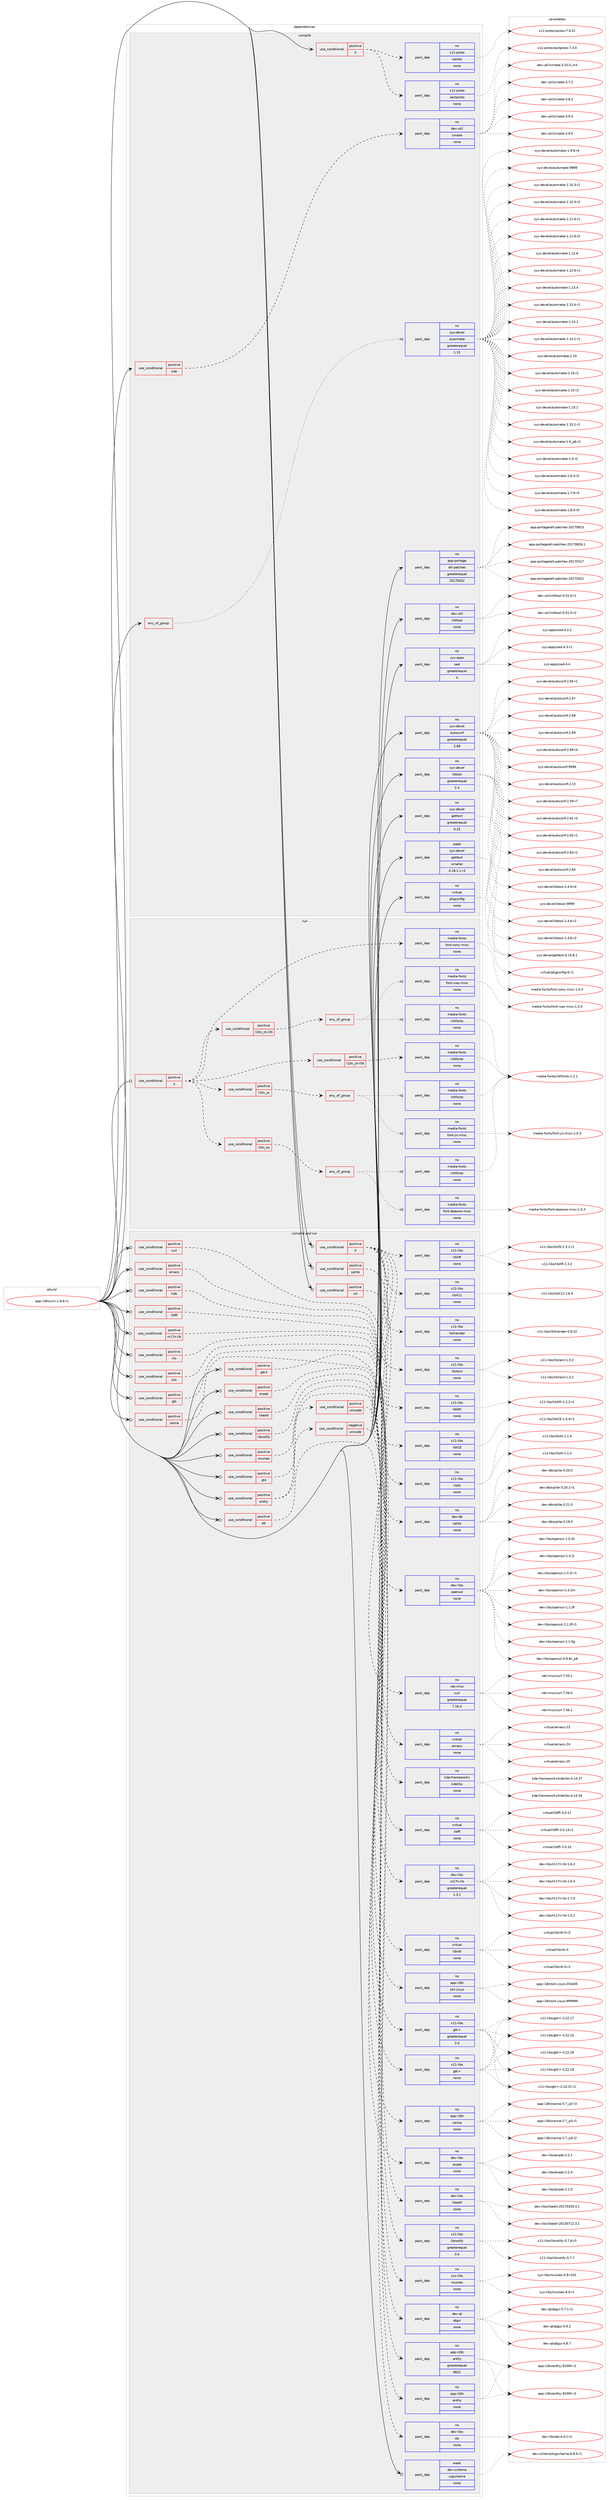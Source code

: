 digraph prolog {

# *************
# Graph options
# *************

newrank=true;
concentrate=true;
compound=true;
graph [rankdir=LR,fontname=Helvetica,fontsize=10,ranksep=1.5];#, ranksep=2.5, nodesep=0.2];
edge  [arrowhead=vee];
node  [fontname=Helvetica,fontsize=10];

# **********
# The ebuild
# **********

subgraph cluster_leftcol {
color=gray;
rank=same;
label=<<i>ebuild</i>>;
id [label="app-i18n/uim-1.8.6-r1", color=red, width=4, href="../app-i18n/uim-1.8.6-r1.svg"];
}

# ****************
# The dependencies
# ****************

subgraph cluster_midcol {
color=gray;
label=<<i>dependencies</i>>;
subgraph cluster_compile {
fillcolor="#eeeeee";
style=filled;
label=<<i>compile</i>>;
subgraph any700 {
dependency43924 [label=<<TABLE BORDER="0" CELLBORDER="1" CELLSPACING="0" CELLPADDING="4"><TR><TD CELLPADDING="10">any_of_group</TD></TR></TABLE>>, shape=none, color=red];subgraph pack31217 {
dependency43925 [label=<<TABLE BORDER="0" CELLBORDER="1" CELLSPACING="0" CELLPADDING="4" WIDTH="220"><TR><TD ROWSPAN="6" CELLPADDING="30">pack_dep</TD></TR><TR><TD WIDTH="110">no</TD></TR><TR><TD>sys-devel</TD></TR><TR><TD>automake</TD></TR><TR><TD>greaterequal</TD></TR><TR><TD>1.15</TD></TR></TABLE>>, shape=none, color=blue];
}
dependency43924:e -> dependency43925:w [weight=20,style="dotted",arrowhead="oinv"];
}
id:e -> dependency43924:w [weight=20,style="solid",arrowhead="vee"];
subgraph cond11987 {
dependency43926 [label=<<TABLE BORDER="0" CELLBORDER="1" CELLSPACING="0" CELLPADDING="4"><TR><TD ROWSPAN="3" CELLPADDING="10">use_conditional</TD></TR><TR><TD>positive</TD></TR><TR><TD>X</TD></TR></TABLE>>, shape=none, color=red];
subgraph pack31218 {
dependency43927 [label=<<TABLE BORDER="0" CELLBORDER="1" CELLSPACING="0" CELLPADDING="4" WIDTH="220"><TR><TD ROWSPAN="6" CELLPADDING="30">pack_dep</TD></TR><TR><TD WIDTH="110">no</TD></TR><TR><TD>x11-proto</TD></TR><TR><TD>xextproto</TD></TR><TR><TD>none</TD></TR><TR><TD></TD></TR></TABLE>>, shape=none, color=blue];
}
dependency43926:e -> dependency43927:w [weight=20,style="dashed",arrowhead="vee"];
subgraph pack31219 {
dependency43928 [label=<<TABLE BORDER="0" CELLBORDER="1" CELLSPACING="0" CELLPADDING="4" WIDTH="220"><TR><TD ROWSPAN="6" CELLPADDING="30">pack_dep</TD></TR><TR><TD WIDTH="110">no</TD></TR><TR><TD>x11-proto</TD></TR><TR><TD>xproto</TD></TR><TR><TD>none</TD></TR><TR><TD></TD></TR></TABLE>>, shape=none, color=blue];
}
dependency43926:e -> dependency43928:w [weight=20,style="dashed",arrowhead="vee"];
}
id:e -> dependency43926:w [weight=20,style="solid",arrowhead="vee"];
subgraph cond11988 {
dependency43929 [label=<<TABLE BORDER="0" CELLBORDER="1" CELLSPACING="0" CELLPADDING="4"><TR><TD ROWSPAN="3" CELLPADDING="10">use_conditional</TD></TR><TR><TD>positive</TD></TR><TR><TD>kde</TD></TR></TABLE>>, shape=none, color=red];
subgraph pack31220 {
dependency43930 [label=<<TABLE BORDER="0" CELLBORDER="1" CELLSPACING="0" CELLPADDING="4" WIDTH="220"><TR><TD ROWSPAN="6" CELLPADDING="30">pack_dep</TD></TR><TR><TD WIDTH="110">no</TD></TR><TR><TD>dev-util</TD></TR><TR><TD>cmake</TD></TR><TR><TD>none</TD></TR><TR><TD></TD></TR></TABLE>>, shape=none, color=blue];
}
dependency43929:e -> dependency43930:w [weight=20,style="dashed",arrowhead="vee"];
}
id:e -> dependency43929:w [weight=20,style="solid",arrowhead="vee"];
subgraph pack31221 {
dependency43931 [label=<<TABLE BORDER="0" CELLBORDER="1" CELLSPACING="0" CELLPADDING="4" WIDTH="220"><TR><TD ROWSPAN="6" CELLPADDING="30">pack_dep</TD></TR><TR><TD WIDTH="110">no</TD></TR><TR><TD>app-portage</TD></TR><TR><TD>elt-patches</TD></TR><TR><TD>greaterequal</TD></TR><TR><TD>20170422</TD></TR></TABLE>>, shape=none, color=blue];
}
id:e -> dependency43931:w [weight=20,style="solid",arrowhead="vee"];
subgraph pack31222 {
dependency43932 [label=<<TABLE BORDER="0" CELLBORDER="1" CELLSPACING="0" CELLPADDING="4" WIDTH="220"><TR><TD ROWSPAN="6" CELLPADDING="30">pack_dep</TD></TR><TR><TD WIDTH="110">no</TD></TR><TR><TD>dev-util</TD></TR><TR><TD>intltool</TD></TR><TR><TD>none</TD></TR><TR><TD></TD></TR></TABLE>>, shape=none, color=blue];
}
id:e -> dependency43932:w [weight=20,style="solid",arrowhead="vee"];
subgraph pack31223 {
dependency43933 [label=<<TABLE BORDER="0" CELLBORDER="1" CELLSPACING="0" CELLPADDING="4" WIDTH="220"><TR><TD ROWSPAN="6" CELLPADDING="30">pack_dep</TD></TR><TR><TD WIDTH="110">no</TD></TR><TR><TD>sys-apps</TD></TR><TR><TD>sed</TD></TR><TR><TD>greaterequal</TD></TR><TR><TD>4</TD></TR></TABLE>>, shape=none, color=blue];
}
id:e -> dependency43933:w [weight=20,style="solid",arrowhead="vee"];
subgraph pack31224 {
dependency43934 [label=<<TABLE BORDER="0" CELLBORDER="1" CELLSPACING="0" CELLPADDING="4" WIDTH="220"><TR><TD ROWSPAN="6" CELLPADDING="30">pack_dep</TD></TR><TR><TD WIDTH="110">no</TD></TR><TR><TD>sys-devel</TD></TR><TR><TD>autoconf</TD></TR><TR><TD>greaterequal</TD></TR><TR><TD>2.69</TD></TR></TABLE>>, shape=none, color=blue];
}
id:e -> dependency43934:w [weight=20,style="solid",arrowhead="vee"];
subgraph pack31225 {
dependency43935 [label=<<TABLE BORDER="0" CELLBORDER="1" CELLSPACING="0" CELLPADDING="4" WIDTH="220"><TR><TD ROWSPAN="6" CELLPADDING="30">pack_dep</TD></TR><TR><TD WIDTH="110">no</TD></TR><TR><TD>sys-devel</TD></TR><TR><TD>gettext</TD></TR><TR><TD>greaterequal</TD></TR><TR><TD>0.15</TD></TR></TABLE>>, shape=none, color=blue];
}
id:e -> dependency43935:w [weight=20,style="solid",arrowhead="vee"];
subgraph pack31226 {
dependency43936 [label=<<TABLE BORDER="0" CELLBORDER="1" CELLSPACING="0" CELLPADDING="4" WIDTH="220"><TR><TD ROWSPAN="6" CELLPADDING="30">pack_dep</TD></TR><TR><TD WIDTH="110">no</TD></TR><TR><TD>sys-devel</TD></TR><TR><TD>libtool</TD></TR><TR><TD>greaterequal</TD></TR><TR><TD>2.4</TD></TR></TABLE>>, shape=none, color=blue];
}
id:e -> dependency43936:w [weight=20,style="solid",arrowhead="vee"];
subgraph pack31227 {
dependency43937 [label=<<TABLE BORDER="0" CELLBORDER="1" CELLSPACING="0" CELLPADDING="4" WIDTH="220"><TR><TD ROWSPAN="6" CELLPADDING="30">pack_dep</TD></TR><TR><TD WIDTH="110">no</TD></TR><TR><TD>virtual</TD></TR><TR><TD>pkgconfig</TD></TR><TR><TD>none</TD></TR><TR><TD></TD></TR></TABLE>>, shape=none, color=blue];
}
id:e -> dependency43937:w [weight=20,style="solid",arrowhead="vee"];
subgraph pack31228 {
dependency43938 [label=<<TABLE BORDER="0" CELLBORDER="1" CELLSPACING="0" CELLPADDING="4" WIDTH="220"><TR><TD ROWSPAN="6" CELLPADDING="30">pack_dep</TD></TR><TR><TD WIDTH="110">weak</TD></TR><TR><TD>sys-devel</TD></TR><TR><TD>gettext</TD></TR><TR><TD>smaller</TD></TR><TR><TD>0.18.1.1-r3</TD></TR></TABLE>>, shape=none, color=blue];
}
id:e -> dependency43938:w [weight=20,style="solid",arrowhead="vee"];
}
subgraph cluster_compileandrun {
fillcolor="#eeeeee";
style=filled;
label=<<i>compile and run</i>>;
subgraph cond11989 {
dependency43939 [label=<<TABLE BORDER="0" CELLBORDER="1" CELLSPACING="0" CELLPADDING="4"><TR><TD ROWSPAN="3" CELLPADDING="10">use_conditional</TD></TR><TR><TD>positive</TD></TR><TR><TD>X</TD></TR></TABLE>>, shape=none, color=red];
subgraph pack31229 {
dependency43940 [label=<<TABLE BORDER="0" CELLBORDER="1" CELLSPACING="0" CELLPADDING="4" WIDTH="220"><TR><TD ROWSPAN="6" CELLPADDING="30">pack_dep</TD></TR><TR><TD WIDTH="110">no</TD></TR><TR><TD>x11-libs</TD></TR><TR><TD>libX11</TD></TR><TR><TD>none</TD></TR><TR><TD></TD></TR></TABLE>>, shape=none, color=blue];
}
dependency43939:e -> dependency43940:w [weight=20,style="dashed",arrowhead="vee"];
subgraph pack31230 {
dependency43941 [label=<<TABLE BORDER="0" CELLBORDER="1" CELLSPACING="0" CELLPADDING="4" WIDTH="220"><TR><TD ROWSPAN="6" CELLPADDING="30">pack_dep</TD></TR><TR><TD WIDTH="110">no</TD></TR><TR><TD>x11-libs</TD></TR><TR><TD>libXft</TD></TR><TR><TD>none</TD></TR><TR><TD></TD></TR></TABLE>>, shape=none, color=blue];
}
dependency43939:e -> dependency43941:w [weight=20,style="dashed",arrowhead="vee"];
subgraph pack31231 {
dependency43942 [label=<<TABLE BORDER="0" CELLBORDER="1" CELLSPACING="0" CELLPADDING="4" WIDTH="220"><TR><TD ROWSPAN="6" CELLPADDING="30">pack_dep</TD></TR><TR><TD WIDTH="110">no</TD></TR><TR><TD>x11-libs</TD></TR><TR><TD>libXt</TD></TR><TR><TD>none</TD></TR><TR><TD></TD></TR></TABLE>>, shape=none, color=blue];
}
dependency43939:e -> dependency43942:w [weight=20,style="dashed",arrowhead="vee"];
subgraph pack31232 {
dependency43943 [label=<<TABLE BORDER="0" CELLBORDER="1" CELLSPACING="0" CELLPADDING="4" WIDTH="220"><TR><TD ROWSPAN="6" CELLPADDING="30">pack_dep</TD></TR><TR><TD WIDTH="110">no</TD></TR><TR><TD>x11-libs</TD></TR><TR><TD>libICE</TD></TR><TR><TD>none</TD></TR><TR><TD></TD></TR></TABLE>>, shape=none, color=blue];
}
dependency43939:e -> dependency43943:w [weight=20,style="dashed",arrowhead="vee"];
subgraph pack31233 {
dependency43944 [label=<<TABLE BORDER="0" CELLBORDER="1" CELLSPACING="0" CELLPADDING="4" WIDTH="220"><TR><TD ROWSPAN="6" CELLPADDING="30">pack_dep</TD></TR><TR><TD WIDTH="110">no</TD></TR><TR><TD>x11-libs</TD></TR><TR><TD>libSM</TD></TR><TR><TD>none</TD></TR><TR><TD></TD></TR></TABLE>>, shape=none, color=blue];
}
dependency43939:e -> dependency43944:w [weight=20,style="dashed",arrowhead="vee"];
subgraph pack31234 {
dependency43945 [label=<<TABLE BORDER="0" CELLBORDER="1" CELLSPACING="0" CELLPADDING="4" WIDTH="220"><TR><TD ROWSPAN="6" CELLPADDING="30">pack_dep</TD></TR><TR><TD WIDTH="110">no</TD></TR><TR><TD>x11-libs</TD></TR><TR><TD>libXext</TD></TR><TR><TD>none</TD></TR><TR><TD></TD></TR></TABLE>>, shape=none, color=blue];
}
dependency43939:e -> dependency43945:w [weight=20,style="dashed",arrowhead="vee"];
subgraph pack31235 {
dependency43946 [label=<<TABLE BORDER="0" CELLBORDER="1" CELLSPACING="0" CELLPADDING="4" WIDTH="220"><TR><TD ROWSPAN="6" CELLPADDING="30">pack_dep</TD></TR><TR><TD WIDTH="110">no</TD></TR><TR><TD>x11-libs</TD></TR><TR><TD>libXrender</TD></TR><TR><TD>none</TD></TR><TR><TD></TD></TR></TABLE>>, shape=none, color=blue];
}
dependency43939:e -> dependency43946:w [weight=20,style="dashed",arrowhead="vee"];
}
id:e -> dependency43939:w [weight=20,style="solid",arrowhead="odotvee"];
subgraph cond11990 {
dependency43947 [label=<<TABLE BORDER="0" CELLBORDER="1" CELLSPACING="0" CELLPADDING="4"><TR><TD ROWSPAN="3" CELLPADDING="10">use_conditional</TD></TR><TR><TD>positive</TD></TR><TR><TD>anthy</TD></TR></TABLE>>, shape=none, color=red];
subgraph cond11991 {
dependency43948 [label=<<TABLE BORDER="0" CELLBORDER="1" CELLSPACING="0" CELLPADDING="4"><TR><TD ROWSPAN="3" CELLPADDING="10">use_conditional</TD></TR><TR><TD>positive</TD></TR><TR><TD>unicode</TD></TR></TABLE>>, shape=none, color=red];
subgraph pack31236 {
dependency43949 [label=<<TABLE BORDER="0" CELLBORDER="1" CELLSPACING="0" CELLPADDING="4" WIDTH="220"><TR><TD ROWSPAN="6" CELLPADDING="30">pack_dep</TD></TR><TR><TD WIDTH="110">no</TD></TR><TR><TD>app-i18n</TD></TR><TR><TD>anthy</TD></TR><TR><TD>greaterequal</TD></TR><TR><TD>8622</TD></TR></TABLE>>, shape=none, color=blue];
}
dependency43948:e -> dependency43949:w [weight=20,style="dashed",arrowhead="vee"];
}
dependency43947:e -> dependency43948:w [weight=20,style="dashed",arrowhead="vee"];
subgraph cond11992 {
dependency43950 [label=<<TABLE BORDER="0" CELLBORDER="1" CELLSPACING="0" CELLPADDING="4"><TR><TD ROWSPAN="3" CELLPADDING="10">use_conditional</TD></TR><TR><TD>negative</TD></TR><TR><TD>unicode</TD></TR></TABLE>>, shape=none, color=red];
subgraph pack31237 {
dependency43951 [label=<<TABLE BORDER="0" CELLBORDER="1" CELLSPACING="0" CELLPADDING="4" WIDTH="220"><TR><TD ROWSPAN="6" CELLPADDING="30">pack_dep</TD></TR><TR><TD WIDTH="110">no</TD></TR><TR><TD>app-i18n</TD></TR><TR><TD>anthy</TD></TR><TR><TD>none</TD></TR><TR><TD></TD></TR></TABLE>>, shape=none, color=blue];
}
dependency43950:e -> dependency43951:w [weight=20,style="dashed",arrowhead="vee"];
}
dependency43947:e -> dependency43950:w [weight=20,style="dashed",arrowhead="vee"];
}
id:e -> dependency43947:w [weight=20,style="solid",arrowhead="odotvee"];
subgraph cond11993 {
dependency43952 [label=<<TABLE BORDER="0" CELLBORDER="1" CELLSPACING="0" CELLPADDING="4"><TR><TD ROWSPAN="3" CELLPADDING="10">use_conditional</TD></TR><TR><TD>positive</TD></TR><TR><TD>canna</TD></TR></TABLE>>, shape=none, color=red];
subgraph pack31238 {
dependency43953 [label=<<TABLE BORDER="0" CELLBORDER="1" CELLSPACING="0" CELLPADDING="4" WIDTH="220"><TR><TD ROWSPAN="6" CELLPADDING="30">pack_dep</TD></TR><TR><TD WIDTH="110">no</TD></TR><TR><TD>app-i18n</TD></TR><TR><TD>canna</TD></TR><TR><TD>none</TD></TR><TR><TD></TD></TR></TABLE>>, shape=none, color=blue];
}
dependency43952:e -> dependency43953:w [weight=20,style="dashed",arrowhead="vee"];
}
id:e -> dependency43952:w [weight=20,style="solid",arrowhead="odotvee"];
subgraph cond11994 {
dependency43954 [label=<<TABLE BORDER="0" CELLBORDER="1" CELLSPACING="0" CELLPADDING="4"><TR><TD ROWSPAN="3" CELLPADDING="10">use_conditional</TD></TR><TR><TD>positive</TD></TR><TR><TD>curl</TD></TR></TABLE>>, shape=none, color=red];
subgraph pack31239 {
dependency43955 [label=<<TABLE BORDER="0" CELLBORDER="1" CELLSPACING="0" CELLPADDING="4" WIDTH="220"><TR><TD ROWSPAN="6" CELLPADDING="30">pack_dep</TD></TR><TR><TD WIDTH="110">no</TD></TR><TR><TD>net-misc</TD></TR><TR><TD>curl</TD></TR><TR><TD>greaterequal</TD></TR><TR><TD>7.16.4</TD></TR></TABLE>>, shape=none, color=blue];
}
dependency43954:e -> dependency43955:w [weight=20,style="dashed",arrowhead="vee"];
}
id:e -> dependency43954:w [weight=20,style="solid",arrowhead="odotvee"];
subgraph cond11995 {
dependency43956 [label=<<TABLE BORDER="0" CELLBORDER="1" CELLSPACING="0" CELLPADDING="4"><TR><TD ROWSPAN="3" CELLPADDING="10">use_conditional</TD></TR><TR><TD>positive</TD></TR><TR><TD>eb</TD></TR></TABLE>>, shape=none, color=red];
subgraph pack31240 {
dependency43957 [label=<<TABLE BORDER="0" CELLBORDER="1" CELLSPACING="0" CELLPADDING="4" WIDTH="220"><TR><TD ROWSPAN="6" CELLPADDING="30">pack_dep</TD></TR><TR><TD WIDTH="110">no</TD></TR><TR><TD>dev-libs</TD></TR><TR><TD>eb</TD></TR><TR><TD>none</TD></TR><TR><TD></TD></TR></TABLE>>, shape=none, color=blue];
}
dependency43956:e -> dependency43957:w [weight=20,style="dashed",arrowhead="vee"];
}
id:e -> dependency43956:w [weight=20,style="solid",arrowhead="odotvee"];
subgraph cond11996 {
dependency43958 [label=<<TABLE BORDER="0" CELLBORDER="1" CELLSPACING="0" CELLPADDING="4"><TR><TD ROWSPAN="3" CELLPADDING="10">use_conditional</TD></TR><TR><TD>positive</TD></TR><TR><TD>emacs</TD></TR></TABLE>>, shape=none, color=red];
subgraph pack31241 {
dependency43959 [label=<<TABLE BORDER="0" CELLBORDER="1" CELLSPACING="0" CELLPADDING="4" WIDTH="220"><TR><TD ROWSPAN="6" CELLPADDING="30">pack_dep</TD></TR><TR><TD WIDTH="110">no</TD></TR><TR><TD>virtual</TD></TR><TR><TD>emacs</TD></TR><TR><TD>none</TD></TR><TR><TD></TD></TR></TABLE>>, shape=none, color=blue];
}
dependency43958:e -> dependency43959:w [weight=20,style="dashed",arrowhead="vee"];
}
id:e -> dependency43958:w [weight=20,style="solid",arrowhead="odotvee"];
subgraph cond11997 {
dependency43960 [label=<<TABLE BORDER="0" CELLBORDER="1" CELLSPACING="0" CELLPADDING="4"><TR><TD ROWSPAN="3" CELLPADDING="10">use_conditional</TD></TR><TR><TD>positive</TD></TR><TR><TD>expat</TD></TR></TABLE>>, shape=none, color=red];
subgraph pack31242 {
dependency43961 [label=<<TABLE BORDER="0" CELLBORDER="1" CELLSPACING="0" CELLPADDING="4" WIDTH="220"><TR><TD ROWSPAN="6" CELLPADDING="30">pack_dep</TD></TR><TR><TD WIDTH="110">no</TD></TR><TR><TD>dev-libs</TD></TR><TR><TD>expat</TD></TR><TR><TD>none</TD></TR><TR><TD></TD></TR></TABLE>>, shape=none, color=blue];
}
dependency43960:e -> dependency43961:w [weight=20,style="dashed",arrowhead="vee"];
}
id:e -> dependency43960:w [weight=20,style="solid",arrowhead="odotvee"];
subgraph cond11998 {
dependency43962 [label=<<TABLE BORDER="0" CELLBORDER="1" CELLSPACING="0" CELLPADDING="4"><TR><TD ROWSPAN="3" CELLPADDING="10">use_conditional</TD></TR><TR><TD>positive</TD></TR><TR><TD>gtk</TD></TR></TABLE>>, shape=none, color=red];
subgraph pack31243 {
dependency43963 [label=<<TABLE BORDER="0" CELLBORDER="1" CELLSPACING="0" CELLPADDING="4" WIDTH="220"><TR><TD ROWSPAN="6" CELLPADDING="30">pack_dep</TD></TR><TR><TD WIDTH="110">no</TD></TR><TR><TD>x11-libs</TD></TR><TR><TD>gtk+</TD></TR><TR><TD>greaterequal</TD></TR><TR><TD>2.4</TD></TR></TABLE>>, shape=none, color=blue];
}
dependency43962:e -> dependency43963:w [weight=20,style="dashed",arrowhead="vee"];
}
id:e -> dependency43962:w [weight=20,style="solid",arrowhead="odotvee"];
subgraph cond11999 {
dependency43964 [label=<<TABLE BORDER="0" CELLBORDER="1" CELLSPACING="0" CELLPADDING="4"><TR><TD ROWSPAN="3" CELLPADDING="10">use_conditional</TD></TR><TR><TD>positive</TD></TR><TR><TD>gtk3</TD></TR></TABLE>>, shape=none, color=red];
subgraph pack31244 {
dependency43965 [label=<<TABLE BORDER="0" CELLBORDER="1" CELLSPACING="0" CELLPADDING="4" WIDTH="220"><TR><TD ROWSPAN="6" CELLPADDING="30">pack_dep</TD></TR><TR><TD WIDTH="110">no</TD></TR><TR><TD>x11-libs</TD></TR><TR><TD>gtk+</TD></TR><TR><TD>none</TD></TR><TR><TD></TD></TR></TABLE>>, shape=none, color=blue];
}
dependency43964:e -> dependency43965:w [weight=20,style="dashed",arrowhead="vee"];
}
id:e -> dependency43964:w [weight=20,style="solid",arrowhead="odotvee"];
subgraph cond12000 {
dependency43966 [label=<<TABLE BORDER="0" CELLBORDER="1" CELLSPACING="0" CELLPADDING="4"><TR><TD ROWSPAN="3" CELLPADDING="10">use_conditional</TD></TR><TR><TD>positive</TD></TR><TR><TD>kde</TD></TR></TABLE>>, shape=none, color=red];
subgraph pack31245 {
dependency43967 [label=<<TABLE BORDER="0" CELLBORDER="1" CELLSPACING="0" CELLPADDING="4" WIDTH="220"><TR><TD ROWSPAN="6" CELLPADDING="30">pack_dep</TD></TR><TR><TD WIDTH="110">no</TD></TR><TR><TD>kde-frameworks</TD></TR><TR><TD>kdelibs</TD></TR><TR><TD>none</TD></TR><TR><TD></TD></TR></TABLE>>, shape=none, color=blue];
}
dependency43966:e -> dependency43967:w [weight=20,style="dashed",arrowhead="vee"];
}
id:e -> dependency43966:w [weight=20,style="solid",arrowhead="odotvee"];
subgraph cond12001 {
dependency43968 [label=<<TABLE BORDER="0" CELLBORDER="1" CELLSPACING="0" CELLPADDING="4"><TR><TD ROWSPAN="3" CELLPADDING="10">use_conditional</TD></TR><TR><TD>positive</TD></TR><TR><TD>libedit</TD></TR></TABLE>>, shape=none, color=red];
subgraph pack31246 {
dependency43969 [label=<<TABLE BORDER="0" CELLBORDER="1" CELLSPACING="0" CELLPADDING="4" WIDTH="220"><TR><TD ROWSPAN="6" CELLPADDING="30">pack_dep</TD></TR><TR><TD WIDTH="110">no</TD></TR><TR><TD>dev-libs</TD></TR><TR><TD>libedit</TD></TR><TR><TD>none</TD></TR><TR><TD></TD></TR></TABLE>>, shape=none, color=blue];
}
dependency43968:e -> dependency43969:w [weight=20,style="dashed",arrowhead="vee"];
}
id:e -> dependency43968:w [weight=20,style="solid",arrowhead="odotvee"];
subgraph cond12002 {
dependency43970 [label=<<TABLE BORDER="0" CELLBORDER="1" CELLSPACING="0" CELLPADDING="4"><TR><TD ROWSPAN="3" CELLPADDING="10">use_conditional</TD></TR><TR><TD>positive</TD></TR><TR><TD>libffi</TD></TR></TABLE>>, shape=none, color=red];
subgraph pack31247 {
dependency43971 [label=<<TABLE BORDER="0" CELLBORDER="1" CELLSPACING="0" CELLPADDING="4" WIDTH="220"><TR><TD ROWSPAN="6" CELLPADDING="30">pack_dep</TD></TR><TR><TD WIDTH="110">no</TD></TR><TR><TD>virtual</TD></TR><TR><TD>libffi</TD></TR><TR><TD>none</TD></TR><TR><TD></TD></TR></TABLE>>, shape=none, color=blue];
}
dependency43970:e -> dependency43971:w [weight=20,style="dashed",arrowhead="vee"];
}
id:e -> dependency43970:w [weight=20,style="solid",arrowhead="odotvee"];
subgraph cond12003 {
dependency43972 [label=<<TABLE BORDER="0" CELLBORDER="1" CELLSPACING="0" CELLPADDING="4"><TR><TD ROWSPAN="3" CELLPADDING="10">use_conditional</TD></TR><TR><TD>positive</TD></TR><TR><TD>libnotify</TD></TR></TABLE>>, shape=none, color=red];
subgraph pack31248 {
dependency43973 [label=<<TABLE BORDER="0" CELLBORDER="1" CELLSPACING="0" CELLPADDING="4" WIDTH="220"><TR><TD ROWSPAN="6" CELLPADDING="30">pack_dep</TD></TR><TR><TD WIDTH="110">no</TD></TR><TR><TD>x11-libs</TD></TR><TR><TD>libnotify</TD></TR><TR><TD>greaterequal</TD></TR><TR><TD>0.4</TD></TR></TABLE>>, shape=none, color=blue];
}
dependency43972:e -> dependency43973:w [weight=20,style="dashed",arrowhead="vee"];
}
id:e -> dependency43972:w [weight=20,style="solid",arrowhead="odotvee"];
subgraph cond12004 {
dependency43974 [label=<<TABLE BORDER="0" CELLBORDER="1" CELLSPACING="0" CELLPADDING="4"><TR><TD ROWSPAN="3" CELLPADDING="10">use_conditional</TD></TR><TR><TD>positive</TD></TR><TR><TD>m17n-lib</TD></TR></TABLE>>, shape=none, color=red];
subgraph pack31249 {
dependency43975 [label=<<TABLE BORDER="0" CELLBORDER="1" CELLSPACING="0" CELLPADDING="4" WIDTH="220"><TR><TD ROWSPAN="6" CELLPADDING="30">pack_dep</TD></TR><TR><TD WIDTH="110">no</TD></TR><TR><TD>dev-libs</TD></TR><TR><TD>m17n-lib</TD></TR><TR><TD>greaterequal</TD></TR><TR><TD>1.3.1</TD></TR></TABLE>>, shape=none, color=blue];
}
dependency43974:e -> dependency43975:w [weight=20,style="dashed",arrowhead="vee"];
}
id:e -> dependency43974:w [weight=20,style="solid",arrowhead="odotvee"];
subgraph cond12005 {
dependency43976 [label=<<TABLE BORDER="0" CELLBORDER="1" CELLSPACING="0" CELLPADDING="4"><TR><TD ROWSPAN="3" CELLPADDING="10">use_conditional</TD></TR><TR><TD>positive</TD></TR><TR><TD>ncurses</TD></TR></TABLE>>, shape=none, color=red];
subgraph pack31250 {
dependency43977 [label=<<TABLE BORDER="0" CELLBORDER="1" CELLSPACING="0" CELLPADDING="4" WIDTH="220"><TR><TD ROWSPAN="6" CELLPADDING="30">pack_dep</TD></TR><TR><TD WIDTH="110">no</TD></TR><TR><TD>sys-libs</TD></TR><TR><TD>ncurses</TD></TR><TR><TD>none</TD></TR><TR><TD></TD></TR></TABLE>>, shape=none, color=blue];
}
dependency43976:e -> dependency43977:w [weight=20,style="dashed",arrowhead="vee"];
}
id:e -> dependency43976:w [weight=20,style="solid",arrowhead="odotvee"];
subgraph cond12006 {
dependency43978 [label=<<TABLE BORDER="0" CELLBORDER="1" CELLSPACING="0" CELLPADDING="4"><TR><TD ROWSPAN="3" CELLPADDING="10">use_conditional</TD></TR><TR><TD>positive</TD></TR><TR><TD>nls</TD></TR></TABLE>>, shape=none, color=red];
subgraph pack31251 {
dependency43979 [label=<<TABLE BORDER="0" CELLBORDER="1" CELLSPACING="0" CELLPADDING="4" WIDTH="220"><TR><TD ROWSPAN="6" CELLPADDING="30">pack_dep</TD></TR><TR><TD WIDTH="110">no</TD></TR><TR><TD>virtual</TD></TR><TR><TD>libintl</TD></TR><TR><TD>none</TD></TR><TR><TD></TD></TR></TABLE>>, shape=none, color=blue];
}
dependency43978:e -> dependency43979:w [weight=20,style="dashed",arrowhead="vee"];
}
id:e -> dependency43978:w [weight=20,style="solid",arrowhead="odotvee"];
subgraph cond12007 {
dependency43980 [label=<<TABLE BORDER="0" CELLBORDER="1" CELLSPACING="0" CELLPADDING="4"><TR><TD ROWSPAN="3" CELLPADDING="10">use_conditional</TD></TR><TR><TD>positive</TD></TR><TR><TD>qt4</TD></TR></TABLE>>, shape=none, color=red];
subgraph pack31252 {
dependency43981 [label=<<TABLE BORDER="0" CELLBORDER="1" CELLSPACING="0" CELLPADDING="4" WIDTH="220"><TR><TD ROWSPAN="6" CELLPADDING="30">pack_dep</TD></TR><TR><TD WIDTH="110">no</TD></TR><TR><TD>dev-qt</TD></TR><TR><TD>qtgui</TD></TR><TR><TD>none</TD></TR><TR><TD></TD></TR></TABLE>>, shape=none, color=blue];
}
dependency43980:e -> dependency43981:w [weight=20,style="dashed",arrowhead="vee"];
}
id:e -> dependency43980:w [weight=20,style="solid",arrowhead="odotvee"];
subgraph cond12008 {
dependency43982 [label=<<TABLE BORDER="0" CELLBORDER="1" CELLSPACING="0" CELLPADDING="4"><TR><TD ROWSPAN="3" CELLPADDING="10">use_conditional</TD></TR><TR><TD>positive</TD></TR><TR><TD>skk</TD></TR></TABLE>>, shape=none, color=red];
subgraph pack31253 {
dependency43983 [label=<<TABLE BORDER="0" CELLBORDER="1" CELLSPACING="0" CELLPADDING="4" WIDTH="220"><TR><TD ROWSPAN="6" CELLPADDING="30">pack_dep</TD></TR><TR><TD WIDTH="110">no</TD></TR><TR><TD>app-i18n</TD></TR><TR><TD>skk-jisyo</TD></TR><TR><TD>none</TD></TR><TR><TD></TD></TR></TABLE>>, shape=none, color=blue];
}
dependency43982:e -> dependency43983:w [weight=20,style="dashed",arrowhead="vee"];
}
id:e -> dependency43982:w [weight=20,style="solid",arrowhead="odotvee"];
subgraph cond12009 {
dependency43984 [label=<<TABLE BORDER="0" CELLBORDER="1" CELLSPACING="0" CELLPADDING="4"><TR><TD ROWSPAN="3" CELLPADDING="10">use_conditional</TD></TR><TR><TD>positive</TD></TR><TR><TD>sqlite</TD></TR></TABLE>>, shape=none, color=red];
subgraph pack31254 {
dependency43985 [label=<<TABLE BORDER="0" CELLBORDER="1" CELLSPACING="0" CELLPADDING="4" WIDTH="220"><TR><TD ROWSPAN="6" CELLPADDING="30">pack_dep</TD></TR><TR><TD WIDTH="110">no</TD></TR><TR><TD>dev-db</TD></TR><TR><TD>sqlite</TD></TR><TR><TD>none</TD></TR><TR><TD></TD></TR></TABLE>>, shape=none, color=blue];
}
dependency43984:e -> dependency43985:w [weight=20,style="dashed",arrowhead="vee"];
}
id:e -> dependency43984:w [weight=20,style="solid",arrowhead="odotvee"];
subgraph cond12010 {
dependency43986 [label=<<TABLE BORDER="0" CELLBORDER="1" CELLSPACING="0" CELLPADDING="4"><TR><TD ROWSPAN="3" CELLPADDING="10">use_conditional</TD></TR><TR><TD>positive</TD></TR><TR><TD>ssl</TD></TR></TABLE>>, shape=none, color=red];
subgraph pack31255 {
dependency43987 [label=<<TABLE BORDER="0" CELLBORDER="1" CELLSPACING="0" CELLPADDING="4" WIDTH="220"><TR><TD ROWSPAN="6" CELLPADDING="30">pack_dep</TD></TR><TR><TD WIDTH="110">no</TD></TR><TR><TD>dev-libs</TD></TR><TR><TD>openssl</TD></TR><TR><TD>none</TD></TR><TR><TD></TD></TR></TABLE>>, shape=none, color=blue];
}
dependency43986:e -> dependency43987:w [weight=20,style="dashed",arrowhead="vee"];
}
id:e -> dependency43986:w [weight=20,style="solid",arrowhead="odotvee"];
subgraph pack31256 {
dependency43988 [label=<<TABLE BORDER="0" CELLBORDER="1" CELLSPACING="0" CELLPADDING="4" WIDTH="220"><TR><TD ROWSPAN="6" CELLPADDING="30">pack_dep</TD></TR><TR><TD WIDTH="110">weak</TD></TR><TR><TD>dev-scheme</TD></TR><TR><TD>sigscheme</TD></TR><TR><TD>none</TD></TR><TR><TD></TD></TR></TABLE>>, shape=none, color=blue];
}
id:e -> dependency43988:w [weight=20,style="solid",arrowhead="odotvee"];
}
subgraph cluster_run {
fillcolor="#eeeeee";
style=filled;
label=<<i>run</i>>;
subgraph cond12011 {
dependency43989 [label=<<TABLE BORDER="0" CELLBORDER="1" CELLSPACING="0" CELLPADDING="4"><TR><TD ROWSPAN="3" CELLPADDING="10">use_conditional</TD></TR><TR><TD>positive</TD></TR><TR><TD>X</TD></TR></TABLE>>, shape=none, color=red];
subgraph pack31257 {
dependency43990 [label=<<TABLE BORDER="0" CELLBORDER="1" CELLSPACING="0" CELLPADDING="4" WIDTH="220"><TR><TD ROWSPAN="6" CELLPADDING="30">pack_dep</TD></TR><TR><TD WIDTH="110">no</TD></TR><TR><TD>media-fonts</TD></TR><TR><TD>font-sony-misc</TD></TR><TR><TD>none</TD></TR><TR><TD></TD></TR></TABLE>>, shape=none, color=blue];
}
dependency43989:e -> dependency43990:w [weight=20,style="dashed",arrowhead="vee"];
subgraph cond12012 {
dependency43991 [label=<<TABLE BORDER="0" CELLBORDER="1" CELLSPACING="0" CELLPADDING="4"><TR><TD ROWSPAN="3" CELLPADDING="10">use_conditional</TD></TR><TR><TD>positive</TD></TR><TR><TD>l10n_ja</TD></TR></TABLE>>, shape=none, color=red];
subgraph any701 {
dependency43992 [label=<<TABLE BORDER="0" CELLBORDER="1" CELLSPACING="0" CELLPADDING="4"><TR><TD CELLPADDING="10">any_of_group</TD></TR></TABLE>>, shape=none, color=red];subgraph pack31258 {
dependency43993 [label=<<TABLE BORDER="0" CELLBORDER="1" CELLSPACING="0" CELLPADDING="4" WIDTH="220"><TR><TD ROWSPAN="6" CELLPADDING="30">pack_dep</TD></TR><TR><TD WIDTH="110">no</TD></TR><TR><TD>media-fonts</TD></TR><TR><TD>font-jis-misc</TD></TR><TR><TD>none</TD></TR><TR><TD></TD></TR></TABLE>>, shape=none, color=blue];
}
dependency43992:e -> dependency43993:w [weight=20,style="dotted",arrowhead="oinv"];
subgraph pack31259 {
dependency43994 [label=<<TABLE BORDER="0" CELLBORDER="1" CELLSPACING="0" CELLPADDING="4" WIDTH="220"><TR><TD ROWSPAN="6" CELLPADDING="30">pack_dep</TD></TR><TR><TD WIDTH="110">no</TD></TR><TR><TD>media-fonts</TD></TR><TR><TD>intlfonts</TD></TR><TR><TD>none</TD></TR><TR><TD></TD></TR></TABLE>>, shape=none, color=blue];
}
dependency43992:e -> dependency43994:w [weight=20,style="dotted",arrowhead="oinv"];
}
dependency43991:e -> dependency43992:w [weight=20,style="dashed",arrowhead="vee"];
}
dependency43989:e -> dependency43991:w [weight=20,style="dashed",arrowhead="vee"];
subgraph cond12013 {
dependency43995 [label=<<TABLE BORDER="0" CELLBORDER="1" CELLSPACING="0" CELLPADDING="4"><TR><TD ROWSPAN="3" CELLPADDING="10">use_conditional</TD></TR><TR><TD>positive</TD></TR><TR><TD>l10n_ko</TD></TR></TABLE>>, shape=none, color=red];
subgraph any702 {
dependency43996 [label=<<TABLE BORDER="0" CELLBORDER="1" CELLSPACING="0" CELLPADDING="4"><TR><TD CELLPADDING="10">any_of_group</TD></TR></TABLE>>, shape=none, color=red];subgraph pack31260 {
dependency43997 [label=<<TABLE BORDER="0" CELLBORDER="1" CELLSPACING="0" CELLPADDING="4" WIDTH="220"><TR><TD ROWSPAN="6" CELLPADDING="30">pack_dep</TD></TR><TR><TD WIDTH="110">no</TD></TR><TR><TD>media-fonts</TD></TR><TR><TD>font-daewoo-misc</TD></TR><TR><TD>none</TD></TR><TR><TD></TD></TR></TABLE>>, shape=none, color=blue];
}
dependency43996:e -> dependency43997:w [weight=20,style="dotted",arrowhead="oinv"];
subgraph pack31261 {
dependency43998 [label=<<TABLE BORDER="0" CELLBORDER="1" CELLSPACING="0" CELLPADDING="4" WIDTH="220"><TR><TD ROWSPAN="6" CELLPADDING="30">pack_dep</TD></TR><TR><TD WIDTH="110">no</TD></TR><TR><TD>media-fonts</TD></TR><TR><TD>intlfonts</TD></TR><TR><TD>none</TD></TR><TR><TD></TD></TR></TABLE>>, shape=none, color=blue];
}
dependency43996:e -> dependency43998:w [weight=20,style="dotted",arrowhead="oinv"];
}
dependency43995:e -> dependency43996:w [weight=20,style="dashed",arrowhead="vee"];
}
dependency43989:e -> dependency43995:w [weight=20,style="dashed",arrowhead="vee"];
subgraph cond12014 {
dependency43999 [label=<<TABLE BORDER="0" CELLBORDER="1" CELLSPACING="0" CELLPADDING="4"><TR><TD ROWSPAN="3" CELLPADDING="10">use_conditional</TD></TR><TR><TD>positive</TD></TR><TR><TD>l10n_zh-CN</TD></TR></TABLE>>, shape=none, color=red];
subgraph any703 {
dependency44000 [label=<<TABLE BORDER="0" CELLBORDER="1" CELLSPACING="0" CELLPADDING="4"><TR><TD CELLPADDING="10">any_of_group</TD></TR></TABLE>>, shape=none, color=red];subgraph pack31262 {
dependency44001 [label=<<TABLE BORDER="0" CELLBORDER="1" CELLSPACING="0" CELLPADDING="4" WIDTH="220"><TR><TD ROWSPAN="6" CELLPADDING="30">pack_dep</TD></TR><TR><TD WIDTH="110">no</TD></TR><TR><TD>media-fonts</TD></TR><TR><TD>font-isas-misc</TD></TR><TR><TD>none</TD></TR><TR><TD></TD></TR></TABLE>>, shape=none, color=blue];
}
dependency44000:e -> dependency44001:w [weight=20,style="dotted",arrowhead="oinv"];
subgraph pack31263 {
dependency44002 [label=<<TABLE BORDER="0" CELLBORDER="1" CELLSPACING="0" CELLPADDING="4" WIDTH="220"><TR><TD ROWSPAN="6" CELLPADDING="30">pack_dep</TD></TR><TR><TD WIDTH="110">no</TD></TR><TR><TD>media-fonts</TD></TR><TR><TD>intlfonts</TD></TR><TR><TD>none</TD></TR><TR><TD></TD></TR></TABLE>>, shape=none, color=blue];
}
dependency44000:e -> dependency44002:w [weight=20,style="dotted",arrowhead="oinv"];
}
dependency43999:e -> dependency44000:w [weight=20,style="dashed",arrowhead="vee"];
}
dependency43989:e -> dependency43999:w [weight=20,style="dashed",arrowhead="vee"];
subgraph cond12015 {
dependency44003 [label=<<TABLE BORDER="0" CELLBORDER="1" CELLSPACING="0" CELLPADDING="4"><TR><TD ROWSPAN="3" CELLPADDING="10">use_conditional</TD></TR><TR><TD>positive</TD></TR><TR><TD>l10n_zh-TW</TD></TR></TABLE>>, shape=none, color=red];
subgraph pack31264 {
dependency44004 [label=<<TABLE BORDER="0" CELLBORDER="1" CELLSPACING="0" CELLPADDING="4" WIDTH="220"><TR><TD ROWSPAN="6" CELLPADDING="30">pack_dep</TD></TR><TR><TD WIDTH="110">no</TD></TR><TR><TD>media-fonts</TD></TR><TR><TD>intlfonts</TD></TR><TR><TD>none</TD></TR><TR><TD></TD></TR></TABLE>>, shape=none, color=blue];
}
dependency44003:e -> dependency44004:w [weight=20,style="dashed",arrowhead="vee"];
}
dependency43989:e -> dependency44003:w [weight=20,style="dashed",arrowhead="vee"];
}
id:e -> dependency43989:w [weight=20,style="solid",arrowhead="odot"];
}
}

# **************
# The candidates
# **************

subgraph cluster_choices {
rank=same;
color=gray;
label=<<i>candidates</i>>;

subgraph choice31217 {
color=black;
nodesep=1;
choice11512111545100101118101108479711711611110997107101454946494846514511449 [label="sys-devel/automake-1.10.3-r1", color=red, width=4,href="../sys-devel/automake-1.10.3-r1.svg"];
choice11512111545100101118101108479711711611110997107101454946494846514511450 [label="sys-devel/automake-1.10.3-r2", color=red, width=4,href="../sys-devel/automake-1.10.3-r2.svg"];
choice11512111545100101118101108479711711611110997107101454946494946544511449 [label="sys-devel/automake-1.11.6-r1", color=red, width=4,href="../sys-devel/automake-1.11.6-r1.svg"];
choice11512111545100101118101108479711711611110997107101454946494946544511450 [label="sys-devel/automake-1.11.6-r2", color=red, width=4,href="../sys-devel/automake-1.11.6-r2.svg"];
choice1151211154510010111810110847971171161111099710710145494649504654 [label="sys-devel/automake-1.12.6", color=red, width=4,href="../sys-devel/automake-1.12.6.svg"];
choice11512111545100101118101108479711711611110997107101454946495046544511449 [label="sys-devel/automake-1.12.6-r1", color=red, width=4,href="../sys-devel/automake-1.12.6-r1.svg"];
choice1151211154510010111810110847971171161111099710710145494649514652 [label="sys-devel/automake-1.13.4", color=red, width=4,href="../sys-devel/automake-1.13.4.svg"];
choice11512111545100101118101108479711711611110997107101454946495146524511449 [label="sys-devel/automake-1.13.4-r1", color=red, width=4,href="../sys-devel/automake-1.13.4-r1.svg"];
choice1151211154510010111810110847971171161111099710710145494649524649 [label="sys-devel/automake-1.14.1", color=red, width=4,href="../sys-devel/automake-1.14.1.svg"];
choice11512111545100101118101108479711711611110997107101454946495246494511449 [label="sys-devel/automake-1.14.1-r1", color=red, width=4,href="../sys-devel/automake-1.14.1-r1.svg"];
choice115121115451001011181011084797117116111109971071014549464953 [label="sys-devel/automake-1.15", color=red, width=4,href="../sys-devel/automake-1.15.svg"];
choice1151211154510010111810110847971171161111099710710145494649534511449 [label="sys-devel/automake-1.15-r1", color=red, width=4,href="../sys-devel/automake-1.15-r1.svg"];
choice1151211154510010111810110847971171161111099710710145494649534511450 [label="sys-devel/automake-1.15-r2", color=red, width=4,href="../sys-devel/automake-1.15-r2.svg"];
choice1151211154510010111810110847971171161111099710710145494649534649 [label="sys-devel/automake-1.15.1", color=red, width=4,href="../sys-devel/automake-1.15.1.svg"];
choice11512111545100101118101108479711711611110997107101454946495346494511449 [label="sys-devel/automake-1.15.1-r1", color=red, width=4,href="../sys-devel/automake-1.15.1-r1.svg"];
choice115121115451001011181011084797117116111109971071014549465295112544511450 [label="sys-devel/automake-1.4_p6-r2", color=red, width=4,href="../sys-devel/automake-1.4_p6-r2.svg"];
choice11512111545100101118101108479711711611110997107101454946534511450 [label="sys-devel/automake-1.5-r2", color=red, width=4,href="../sys-devel/automake-1.5-r2.svg"];
choice115121115451001011181011084797117116111109971071014549465446514511450 [label="sys-devel/automake-1.6.3-r2", color=red, width=4,href="../sys-devel/automake-1.6.3-r2.svg"];
choice115121115451001011181011084797117116111109971071014549465546574511451 [label="sys-devel/automake-1.7.9-r3", color=red, width=4,href="../sys-devel/automake-1.7.9-r3.svg"];
choice115121115451001011181011084797117116111109971071014549465646534511453 [label="sys-devel/automake-1.8.5-r5", color=red, width=4,href="../sys-devel/automake-1.8.5-r5.svg"];
choice115121115451001011181011084797117116111109971071014549465746544511452 [label="sys-devel/automake-1.9.6-r4", color=red, width=4,href="../sys-devel/automake-1.9.6-r4.svg"];
choice115121115451001011181011084797117116111109971071014557575757 [label="sys-devel/automake-9999", color=red, width=4,href="../sys-devel/automake-9999.svg"];
dependency43925:e -> choice11512111545100101118101108479711711611110997107101454946494846514511449:w [style=dotted,weight="100"];
dependency43925:e -> choice11512111545100101118101108479711711611110997107101454946494846514511450:w [style=dotted,weight="100"];
dependency43925:e -> choice11512111545100101118101108479711711611110997107101454946494946544511449:w [style=dotted,weight="100"];
dependency43925:e -> choice11512111545100101118101108479711711611110997107101454946494946544511450:w [style=dotted,weight="100"];
dependency43925:e -> choice1151211154510010111810110847971171161111099710710145494649504654:w [style=dotted,weight="100"];
dependency43925:e -> choice11512111545100101118101108479711711611110997107101454946495046544511449:w [style=dotted,weight="100"];
dependency43925:e -> choice1151211154510010111810110847971171161111099710710145494649514652:w [style=dotted,weight="100"];
dependency43925:e -> choice11512111545100101118101108479711711611110997107101454946495146524511449:w [style=dotted,weight="100"];
dependency43925:e -> choice1151211154510010111810110847971171161111099710710145494649524649:w [style=dotted,weight="100"];
dependency43925:e -> choice11512111545100101118101108479711711611110997107101454946495246494511449:w [style=dotted,weight="100"];
dependency43925:e -> choice115121115451001011181011084797117116111109971071014549464953:w [style=dotted,weight="100"];
dependency43925:e -> choice1151211154510010111810110847971171161111099710710145494649534511449:w [style=dotted,weight="100"];
dependency43925:e -> choice1151211154510010111810110847971171161111099710710145494649534511450:w [style=dotted,weight="100"];
dependency43925:e -> choice1151211154510010111810110847971171161111099710710145494649534649:w [style=dotted,weight="100"];
dependency43925:e -> choice11512111545100101118101108479711711611110997107101454946495346494511449:w [style=dotted,weight="100"];
dependency43925:e -> choice115121115451001011181011084797117116111109971071014549465295112544511450:w [style=dotted,weight="100"];
dependency43925:e -> choice11512111545100101118101108479711711611110997107101454946534511450:w [style=dotted,weight="100"];
dependency43925:e -> choice115121115451001011181011084797117116111109971071014549465446514511450:w [style=dotted,weight="100"];
dependency43925:e -> choice115121115451001011181011084797117116111109971071014549465546574511451:w [style=dotted,weight="100"];
dependency43925:e -> choice115121115451001011181011084797117116111109971071014549465646534511453:w [style=dotted,weight="100"];
dependency43925:e -> choice115121115451001011181011084797117116111109971071014549465746544511452:w [style=dotted,weight="100"];
dependency43925:e -> choice115121115451001011181011084797117116111109971071014557575757:w [style=dotted,weight="100"];
}
subgraph choice31218 {
color=black;
nodesep=1;
choice12049494511211411111611147120101120116112114111116111455546514648 [label="x11-proto/xextproto-7.3.0", color=red, width=4,href="../x11-proto/xextproto-7.3.0.svg"];
dependency43927:e -> choice12049494511211411111611147120101120116112114111116111455546514648:w [style=dotted,weight="100"];
}
subgraph choice31219 {
color=black;
nodesep=1;
choice1204949451121141111161114712011211411111611145554648465149 [label="x11-proto/xproto-7.0.31", color=red, width=4,href="../x11-proto/xproto-7.0.31.svg"];
dependency43928:e -> choice1204949451121141111161114712011211411111611145554648465149:w [style=dotted,weight="100"];
}
subgraph choice31220 {
color=black;
nodesep=1;
choice1001011184511711610510847991099710710145514649484648951149952 [label="dev-util/cmake-3.10.0_rc4", color=red, width=4,href="../dev-util/cmake-3.10.0_rc4.svg"];
choice10010111845117116105108479910997107101455146554650 [label="dev-util/cmake-3.7.2", color=red, width=4,href="../dev-util/cmake-3.7.2.svg"];
choice10010111845117116105108479910997107101455146564650 [label="dev-util/cmake-3.8.2", color=red, width=4,href="../dev-util/cmake-3.8.2.svg"];
choice10010111845117116105108479910997107101455146574652 [label="dev-util/cmake-3.9.4", color=red, width=4,href="../dev-util/cmake-3.9.4.svg"];
choice10010111845117116105108479910997107101455146574653 [label="dev-util/cmake-3.9.5", color=red, width=4,href="../dev-util/cmake-3.9.5.svg"];
dependency43930:e -> choice1001011184511711610510847991099710710145514649484648951149952:w [style=dotted,weight="100"];
dependency43930:e -> choice10010111845117116105108479910997107101455146554650:w [style=dotted,weight="100"];
dependency43930:e -> choice10010111845117116105108479910997107101455146564650:w [style=dotted,weight="100"];
dependency43930:e -> choice10010111845117116105108479910997107101455146574652:w [style=dotted,weight="100"];
dependency43930:e -> choice10010111845117116105108479910997107101455146574653:w [style=dotted,weight="100"];
}
subgraph choice31221 {
color=black;
nodesep=1;
choice97112112451121111141169710310147101108116451129711699104101115455048495548514955 [label="app-portage/elt-patches-20170317", color=red, width=4,href="../app-portage/elt-patches-20170317.svg"];
choice97112112451121111141169710310147101108116451129711699104101115455048495548525050 [label="app-portage/elt-patches-20170422", color=red, width=4,href="../app-portage/elt-patches-20170422.svg"];
choice97112112451121111141169710310147101108116451129711699104101115455048495548564953 [label="app-portage/elt-patches-20170815", color=red, width=4,href="../app-portage/elt-patches-20170815.svg"];
choice971121124511211111411697103101471011081164511297116991041011154550484955485650544649 [label="app-portage/elt-patches-20170826.1", color=red, width=4,href="../app-portage/elt-patches-20170826.1.svg"];
dependency43931:e -> choice97112112451121111141169710310147101108116451129711699104101115455048495548514955:w [style=dotted,weight="100"];
dependency43931:e -> choice97112112451121111141169710310147101108116451129711699104101115455048495548525050:w [style=dotted,weight="100"];
dependency43931:e -> choice97112112451121111141169710310147101108116451129711699104101115455048495548564953:w [style=dotted,weight="100"];
dependency43931:e -> choice971121124511211111411697103101471011081164511297116991041011154550484955485650544649:w [style=dotted,weight="100"];
}
subgraph choice31222 {
color=black;
nodesep=1;
choice1001011184511711610510847105110116108116111111108454846534946484511449 [label="dev-util/intltool-0.51.0-r1", color=red, width=4,href="../dev-util/intltool-0.51.0-r1.svg"];
choice1001011184511711610510847105110116108116111111108454846534946484511450 [label="dev-util/intltool-0.51.0-r2", color=red, width=4,href="../dev-util/intltool-0.51.0-r2.svg"];
dependency43932:e -> choice1001011184511711610510847105110116108116111111108454846534946484511449:w [style=dotted,weight="100"];
dependency43932:e -> choice1001011184511711610510847105110116108116111111108454846534946484511450:w [style=dotted,weight="100"];
}
subgraph choice31223 {
color=black;
nodesep=1;
choice115121115459711211211547115101100455246504650 [label="sys-apps/sed-4.2.2", color=red, width=4,href="../sys-apps/sed-4.2.2.svg"];
choice115121115459711211211547115101100455246514511449 [label="sys-apps/sed-4.3-r1", color=red, width=4,href="../sys-apps/sed-4.3-r1.svg"];
choice11512111545971121121154711510110045524652 [label="sys-apps/sed-4.4", color=red, width=4,href="../sys-apps/sed-4.4.svg"];
dependency43933:e -> choice115121115459711211211547115101100455246504650:w [style=dotted,weight="100"];
dependency43933:e -> choice115121115459711211211547115101100455246514511449:w [style=dotted,weight="100"];
dependency43933:e -> choice11512111545971121121154711510110045524652:w [style=dotted,weight="100"];
}
subgraph choice31224 {
color=black;
nodesep=1;
choice115121115451001011181011084797117116111991111101024550464951 [label="sys-devel/autoconf-2.13", color=red, width=4,href="../sys-devel/autoconf-2.13.svg"];
choice1151211154510010111810110847971171161119911111010245504653574511455 [label="sys-devel/autoconf-2.59-r7", color=red, width=4,href="../sys-devel/autoconf-2.59-r7.svg"];
choice1151211154510010111810110847971171161119911111010245504654494511450 [label="sys-devel/autoconf-2.61-r2", color=red, width=4,href="../sys-devel/autoconf-2.61-r2.svg"];
choice1151211154510010111810110847971171161119911111010245504654504511449 [label="sys-devel/autoconf-2.62-r1", color=red, width=4,href="../sys-devel/autoconf-2.62-r1.svg"];
choice1151211154510010111810110847971171161119911111010245504654514511449 [label="sys-devel/autoconf-2.63-r1", color=red, width=4,href="../sys-devel/autoconf-2.63-r1.svg"];
choice115121115451001011181011084797117116111991111101024550465452 [label="sys-devel/autoconf-2.64", color=red, width=4,href="../sys-devel/autoconf-2.64.svg"];
choice1151211154510010111810110847971171161119911111010245504654534511449 [label="sys-devel/autoconf-2.65-r1", color=red, width=4,href="../sys-devel/autoconf-2.65-r1.svg"];
choice115121115451001011181011084797117116111991111101024550465455 [label="sys-devel/autoconf-2.67", color=red, width=4,href="../sys-devel/autoconf-2.67.svg"];
choice115121115451001011181011084797117116111991111101024550465456 [label="sys-devel/autoconf-2.68", color=red, width=4,href="../sys-devel/autoconf-2.68.svg"];
choice115121115451001011181011084797117116111991111101024550465457 [label="sys-devel/autoconf-2.69", color=red, width=4,href="../sys-devel/autoconf-2.69.svg"];
choice1151211154510010111810110847971171161119911111010245504654574511452 [label="sys-devel/autoconf-2.69-r4", color=red, width=4,href="../sys-devel/autoconf-2.69-r4.svg"];
choice115121115451001011181011084797117116111991111101024557575757 [label="sys-devel/autoconf-9999", color=red, width=4,href="../sys-devel/autoconf-9999.svg"];
dependency43934:e -> choice115121115451001011181011084797117116111991111101024550464951:w [style=dotted,weight="100"];
dependency43934:e -> choice1151211154510010111810110847971171161119911111010245504653574511455:w [style=dotted,weight="100"];
dependency43934:e -> choice1151211154510010111810110847971171161119911111010245504654494511450:w [style=dotted,weight="100"];
dependency43934:e -> choice1151211154510010111810110847971171161119911111010245504654504511449:w [style=dotted,weight="100"];
dependency43934:e -> choice1151211154510010111810110847971171161119911111010245504654514511449:w [style=dotted,weight="100"];
dependency43934:e -> choice115121115451001011181011084797117116111991111101024550465452:w [style=dotted,weight="100"];
dependency43934:e -> choice1151211154510010111810110847971171161119911111010245504654534511449:w [style=dotted,weight="100"];
dependency43934:e -> choice115121115451001011181011084797117116111991111101024550465455:w [style=dotted,weight="100"];
dependency43934:e -> choice115121115451001011181011084797117116111991111101024550465456:w [style=dotted,weight="100"];
dependency43934:e -> choice115121115451001011181011084797117116111991111101024550465457:w [style=dotted,weight="100"];
dependency43934:e -> choice1151211154510010111810110847971171161119911111010245504654574511452:w [style=dotted,weight="100"];
dependency43934:e -> choice115121115451001011181011084797117116111991111101024557575757:w [style=dotted,weight="100"];
}
subgraph choice31225 {
color=black;
nodesep=1;
choice1151211154510010111810110847103101116116101120116454846495746564649 [label="sys-devel/gettext-0.19.8.1", color=red, width=4,href="../sys-devel/gettext-0.19.8.1.svg"];
dependency43935:e -> choice1151211154510010111810110847103101116116101120116454846495746564649:w [style=dotted,weight="100"];
}
subgraph choice31226 {
color=black;
nodesep=1;
choice1151211154510010111810110847108105981161111111084550465246544511450 [label="sys-devel/libtool-2.4.6-r2", color=red, width=4,href="../sys-devel/libtool-2.4.6-r2.svg"];
choice1151211154510010111810110847108105981161111111084550465246544511451 [label="sys-devel/libtool-2.4.6-r3", color=red, width=4,href="../sys-devel/libtool-2.4.6-r3.svg"];
choice1151211154510010111810110847108105981161111111084550465246544511452 [label="sys-devel/libtool-2.4.6-r4", color=red, width=4,href="../sys-devel/libtool-2.4.6-r4.svg"];
choice1151211154510010111810110847108105981161111111084557575757 [label="sys-devel/libtool-9999", color=red, width=4,href="../sys-devel/libtool-9999.svg"];
dependency43936:e -> choice1151211154510010111810110847108105981161111111084550465246544511450:w [style=dotted,weight="100"];
dependency43936:e -> choice1151211154510010111810110847108105981161111111084550465246544511451:w [style=dotted,weight="100"];
dependency43936:e -> choice1151211154510010111810110847108105981161111111084550465246544511452:w [style=dotted,weight="100"];
dependency43936:e -> choice1151211154510010111810110847108105981161111111084557575757:w [style=dotted,weight="100"];
}
subgraph choice31227 {
color=black;
nodesep=1;
choice11810511411611797108471121071039911111010210510345484511449 [label="virtual/pkgconfig-0-r1", color=red, width=4,href="../virtual/pkgconfig-0-r1.svg"];
dependency43937:e -> choice11810511411611797108471121071039911111010210510345484511449:w [style=dotted,weight="100"];
}
subgraph choice31228 {
color=black;
nodesep=1;
choice1151211154510010111810110847103101116116101120116454846495746564649 [label="sys-devel/gettext-0.19.8.1", color=red, width=4,href="../sys-devel/gettext-0.19.8.1.svg"];
dependency43938:e -> choice1151211154510010111810110847103101116116101120116454846495746564649:w [style=dotted,weight="100"];
}
subgraph choice31229 {
color=black;
nodesep=1;
choice120494945108105981154710810598884949454946544653 [label="x11-libs/libX11-1.6.5", color=red, width=4,href="../x11-libs/libX11-1.6.5.svg"];
dependency43940:e -> choice120494945108105981154710810598884949454946544653:w [style=dotted,weight="100"];
}
subgraph choice31230 {
color=black;
nodesep=1;
choice120494945108105981154710810598881021164550465146494511449 [label="x11-libs/libXft-2.3.1-r1", color=red, width=4,href="../x11-libs/libXft-2.3.1-r1.svg"];
choice12049494510810598115471081059888102116455046514650 [label="x11-libs/libXft-2.3.2", color=red, width=4,href="../x11-libs/libXft-2.3.2.svg"];
dependency43941:e -> choice120494945108105981154710810598881021164550465146494511449:w [style=dotted,weight="100"];
dependency43941:e -> choice12049494510810598115471081059888102116455046514650:w [style=dotted,weight="100"];
}
subgraph choice31231 {
color=black;
nodesep=1;
choice12049494510810598115471081059888116454946494652 [label="x11-libs/libXt-1.1.4", color=red, width=4,href="../x11-libs/libXt-1.1.4.svg"];
choice12049494510810598115471081059888116454946494653 [label="x11-libs/libXt-1.1.5", color=red, width=4,href="../x11-libs/libXt-1.1.5.svg"];
dependency43942:e -> choice12049494510810598115471081059888116454946494652:w [style=dotted,weight="100"];
dependency43942:e -> choice12049494510810598115471081059888116454946494653:w [style=dotted,weight="100"];
}
subgraph choice31232 {
color=black;
nodesep=1;
choice1204949451081059811547108105987367694549464846574511449 [label="x11-libs/libICE-1.0.9-r1", color=red, width=4,href="../x11-libs/libICE-1.0.9-r1.svg"];
dependency43943:e -> choice1204949451081059811547108105987367694549464846574511449:w [style=dotted,weight="100"];
}
subgraph choice31233 {
color=black;
nodesep=1;
choice12049494510810598115471081059883774549465046504511449 [label="x11-libs/libSM-1.2.2-r1", color=red, width=4,href="../x11-libs/libSM-1.2.2-r1.svg"];
dependency43944:e -> choice12049494510810598115471081059883774549465046504511449:w [style=dotted,weight="100"];
}
subgraph choice31234 {
color=black;
nodesep=1;
choice12049494510810598115471081059888101120116454946514650 [label="x11-libs/libXext-1.3.2", color=red, width=4,href="../x11-libs/libXext-1.3.2.svg"];
choice12049494510810598115471081059888101120116454946514651 [label="x11-libs/libXext-1.3.3", color=red, width=4,href="../x11-libs/libXext-1.3.3.svg"];
dependency43945:e -> choice12049494510810598115471081059888101120116454946514650:w [style=dotted,weight="100"];
dependency43945:e -> choice12049494510810598115471081059888101120116454946514651:w [style=dotted,weight="100"];
}
subgraph choice31235 {
color=black;
nodesep=1;
choice1204949451081059811547108105988811410111010010111445484657464948 [label="x11-libs/libXrender-0.9.10", color=red, width=4,href="../x11-libs/libXrender-0.9.10.svg"];
dependency43946:e -> choice1204949451081059811547108105988811410111010010111445484657464948:w [style=dotted,weight="100"];
}
subgraph choice31236 {
color=black;
nodesep=1;
choice97112112451054956110479711011610412145574948481044511449 [label="app-i18n/anthy-9100h-r1", color=red, width=4,href="../app-i18n/anthy-9100h-r1.svg"];
choice97112112451054956110479711011610412145574948481044511450 [label="app-i18n/anthy-9100h-r2", color=red, width=4,href="../app-i18n/anthy-9100h-r2.svg"];
dependency43949:e -> choice97112112451054956110479711011610412145574948481044511449:w [style=dotted,weight="100"];
dependency43949:e -> choice97112112451054956110479711011610412145574948481044511450:w [style=dotted,weight="100"];
}
subgraph choice31237 {
color=black;
nodesep=1;
choice97112112451054956110479711011610412145574948481044511449 [label="app-i18n/anthy-9100h-r1", color=red, width=4,href="../app-i18n/anthy-9100h-r1.svg"];
choice97112112451054956110479711011610412145574948481044511450 [label="app-i18n/anthy-9100h-r2", color=red, width=4,href="../app-i18n/anthy-9100h-r2.svg"];
dependency43951:e -> choice97112112451054956110479711011610412145574948481044511449:w [style=dotted,weight="100"];
dependency43951:e -> choice97112112451054956110479711011610412145574948481044511450:w [style=dotted,weight="100"];
}
subgraph choice31238 {
color=black;
nodesep=1;
choice97112112451054956110479997110110974551465595112514511449 [label="app-i18n/canna-3.7_p3-r1", color=red, width=4,href="../app-i18n/canna-3.7_p3-r1.svg"];
choice97112112451054956110479997110110974551465595112514511450 [label="app-i18n/canna-3.7_p3-r2", color=red, width=4,href="../app-i18n/canna-3.7_p3-r2.svg"];
choice97112112451054956110479997110110974551465595112514511451 [label="app-i18n/canna-3.7_p3-r3", color=red, width=4,href="../app-i18n/canna-3.7_p3-r3.svg"];
dependency43953:e -> choice97112112451054956110479997110110974551465595112514511449:w [style=dotted,weight="100"];
dependency43953:e -> choice97112112451054956110479997110110974551465595112514511450:w [style=dotted,weight="100"];
dependency43953:e -> choice97112112451054956110479997110110974551465595112514511451:w [style=dotted,weight="100"];
}
subgraph choice31239 {
color=black;
nodesep=1;
choice1101011164510910511599479911711410845554653534649 [label="net-misc/curl-7.55.1", color=red, width=4,href="../net-misc/curl-7.55.1.svg"];
choice1101011164510910511599479911711410845554653544648 [label="net-misc/curl-7.56.0", color=red, width=4,href="../net-misc/curl-7.56.0.svg"];
choice1101011164510910511599479911711410845554653544649 [label="net-misc/curl-7.56.1", color=red, width=4,href="../net-misc/curl-7.56.1.svg"];
dependency43955:e -> choice1101011164510910511599479911711410845554653534649:w [style=dotted,weight="100"];
dependency43955:e -> choice1101011164510910511599479911711410845554653544648:w [style=dotted,weight="100"];
dependency43955:e -> choice1101011164510910511599479911711410845554653544649:w [style=dotted,weight="100"];
}
subgraph choice31240 {
color=black;
nodesep=1;
choice100101118451081059811547101984552465246494511449 [label="dev-libs/eb-4.4.1-r1", color=red, width=4,href="../dev-libs/eb-4.4.1-r1.svg"];
dependency43957:e -> choice100101118451081059811547101984552465246494511449:w [style=dotted,weight="100"];
}
subgraph choice31241 {
color=black;
nodesep=1;
choice11810511411611797108471011099799115455051 [label="virtual/emacs-23", color=red, width=4,href="../virtual/emacs-23.svg"];
choice11810511411611797108471011099799115455052 [label="virtual/emacs-24", color=red, width=4,href="../virtual/emacs-24.svg"];
choice11810511411611797108471011099799115455053 [label="virtual/emacs-25", color=red, width=4,href="../virtual/emacs-25.svg"];
dependency43959:e -> choice11810511411611797108471011099799115455051:w [style=dotted,weight="100"];
dependency43959:e -> choice11810511411611797108471011099799115455052:w [style=dotted,weight="100"];
dependency43959:e -> choice11810511411611797108471011099799115455053:w [style=dotted,weight="100"];
}
subgraph choice31242 {
color=black;
nodesep=1;
choice10010111845108105981154710112011297116455046504649 [label="dev-libs/expat-2.2.1", color=red, width=4,href="../dev-libs/expat-2.2.1.svg"];
choice10010111845108105981154710112011297116455046504652 [label="dev-libs/expat-2.2.4", color=red, width=4,href="../dev-libs/expat-2.2.4.svg"];
choice10010111845108105981154710112011297116455046504653 [label="dev-libs/expat-2.2.5", color=red, width=4,href="../dev-libs/expat-2.2.5.svg"];
dependency43961:e -> choice10010111845108105981154710112011297116455046504649:w [style=dotted,weight="100"];
dependency43961:e -> choice10010111845108105981154710112011297116455046504652:w [style=dotted,weight="100"];
dependency43961:e -> choice10010111845108105981154710112011297116455046504653:w [style=dotted,weight="100"];
}
subgraph choice31243 {
color=black;
nodesep=1;
choice12049494510810598115471031161074345504650524651494511449 [label="x11-libs/gtk+-2.24.31-r1", color=red, width=4,href="../x11-libs/gtk+-2.24.31-r1.svg"];
choice1204949451081059811547103116107434551465050464953 [label="x11-libs/gtk+-3.22.15", color=red, width=4,href="../x11-libs/gtk+-3.22.15.svg"];
choice1204949451081059811547103116107434551465050464954 [label="x11-libs/gtk+-3.22.16", color=red, width=4,href="../x11-libs/gtk+-3.22.16.svg"];
choice1204949451081059811547103116107434551465050464955 [label="x11-libs/gtk+-3.22.17", color=red, width=4,href="../x11-libs/gtk+-3.22.17.svg"];
choice1204949451081059811547103116107434551465050464957 [label="x11-libs/gtk+-3.22.19", color=red, width=4,href="../x11-libs/gtk+-3.22.19.svg"];
dependency43963:e -> choice12049494510810598115471031161074345504650524651494511449:w [style=dotted,weight="100"];
dependency43963:e -> choice1204949451081059811547103116107434551465050464953:w [style=dotted,weight="100"];
dependency43963:e -> choice1204949451081059811547103116107434551465050464954:w [style=dotted,weight="100"];
dependency43963:e -> choice1204949451081059811547103116107434551465050464955:w [style=dotted,weight="100"];
dependency43963:e -> choice1204949451081059811547103116107434551465050464957:w [style=dotted,weight="100"];
}
subgraph choice31244 {
color=black;
nodesep=1;
choice12049494510810598115471031161074345504650524651494511449 [label="x11-libs/gtk+-2.24.31-r1", color=red, width=4,href="../x11-libs/gtk+-2.24.31-r1.svg"];
choice1204949451081059811547103116107434551465050464953 [label="x11-libs/gtk+-3.22.15", color=red, width=4,href="../x11-libs/gtk+-3.22.15.svg"];
choice1204949451081059811547103116107434551465050464954 [label="x11-libs/gtk+-3.22.16", color=red, width=4,href="../x11-libs/gtk+-3.22.16.svg"];
choice1204949451081059811547103116107434551465050464955 [label="x11-libs/gtk+-3.22.17", color=red, width=4,href="../x11-libs/gtk+-3.22.17.svg"];
choice1204949451081059811547103116107434551465050464957 [label="x11-libs/gtk+-3.22.19", color=red, width=4,href="../x11-libs/gtk+-3.22.19.svg"];
dependency43965:e -> choice12049494510810598115471031161074345504650524651494511449:w [style=dotted,weight="100"];
dependency43965:e -> choice1204949451081059811547103116107434551465050464953:w [style=dotted,weight="100"];
dependency43965:e -> choice1204949451081059811547103116107434551465050464954:w [style=dotted,weight="100"];
dependency43965:e -> choice1204949451081059811547103116107434551465050464955:w [style=dotted,weight="100"];
dependency43965:e -> choice1204949451081059811547103116107434551465050464957:w [style=dotted,weight="100"];
}
subgraph choice31245 {
color=black;
nodesep=1;
choice107100101451021149710910111911111410711547107100101108105981154552464952465152 [label="kde-frameworks/kdelibs-4.14.34", color=red, width=4,href="../kde-frameworks/kdelibs-4.14.34.svg"];
choice107100101451021149710910111911111410711547107100101108105981154552464952465155 [label="kde-frameworks/kdelibs-4.14.37", color=red, width=4,href="../kde-frameworks/kdelibs-4.14.37.svg"];
dependency43967:e -> choice107100101451021149710910111911111410711547107100101108105981154552464952465152:w [style=dotted,weight="100"];
dependency43967:e -> choice107100101451021149710910111911111410711547107100101108105981154552464952465155:w [style=dotted,weight="100"];
}
subgraph choice31246 {
color=black;
nodesep=1;
choice1001011184510810598115471081059810110010511645504849514855495046514649 [label="dev-libs/libedit-20130712.3.1", color=red, width=4,href="../dev-libs/libedit-20130712.3.1.svg"];
choice1001011184510810598115471081059810110010511645504849554851505746514649 [label="dev-libs/libedit-20170329.3.1", color=red, width=4,href="../dev-libs/libedit-20170329.3.1.svg"];
dependency43969:e -> choice1001011184510810598115471081059810110010511645504849514855495046514649:w [style=dotted,weight="100"];
dependency43969:e -> choice1001011184510810598115471081059810110010511645504849554851505746514649:w [style=dotted,weight="100"];
}
subgraph choice31247 {
color=black;
nodesep=1;
choice11810511411611797108471081059810210210545514648464948 [label="virtual/libffi-3.0.10", color=red, width=4,href="../virtual/libffi-3.0.10.svg"];
choice11810511411611797108471081059810210210545514648464949 [label="virtual/libffi-3.0.11", color=red, width=4,href="../virtual/libffi-3.0.11.svg"];
choice118105114116117971084710810598102102105455146484649514511449 [label="virtual/libffi-3.0.13-r1", color=red, width=4,href="../virtual/libffi-3.0.13-r1.svg"];
dependency43971:e -> choice11810511411611797108471081059810210210545514648464948:w [style=dotted,weight="100"];
dependency43971:e -> choice11810511411611797108471081059810210210545514648464949:w [style=dotted,weight="100"];
dependency43971:e -> choice118105114116117971084710810598102102105455146484649514511449:w [style=dotted,weight="100"];
}
subgraph choice31248 {
color=black;
nodesep=1;
choice1204949451081059811547108105981101111161051021214548465546544511451 [label="x11-libs/libnotify-0.7.6-r3", color=red, width=4,href="../x11-libs/libnotify-0.7.6-r3.svg"];
choice120494945108105981154710810598110111116105102121454846554655 [label="x11-libs/libnotify-0.7.7", color=red, width=4,href="../x11-libs/libnotify-0.7.7.svg"];
dependency43973:e -> choice1204949451081059811547108105981101111161051021214548465546544511451:w [style=dotted,weight="100"];
dependency43973:e -> choice120494945108105981154710810598110111116105102121454846554655:w [style=dotted,weight="100"];
}
subgraph choice31249 {
color=black;
nodesep=1;
choice10010111845108105981154710949551104510810598454946534650 [label="dev-libs/m17n-lib-1.5.2", color=red, width=4,href="../dev-libs/m17n-lib-1.5.2.svg"];
choice10010111845108105981154710949551104510810598454946544651 [label="dev-libs/m17n-lib-1.6.3", color=red, width=4,href="../dev-libs/m17n-lib-1.6.3.svg"];
choice10010111845108105981154710949551104510810598454946544652 [label="dev-libs/m17n-lib-1.6.4", color=red, width=4,href="../dev-libs/m17n-lib-1.6.4.svg"];
choice10010111845108105981154710949551104510810598454946554648 [label="dev-libs/m17n-lib-1.7.0", color=red, width=4,href="../dev-libs/m17n-lib-1.7.0.svg"];
dependency43975:e -> choice10010111845108105981154710949551104510810598454946534650:w [style=dotted,weight="100"];
dependency43975:e -> choice10010111845108105981154710949551104510810598454946544651:w [style=dotted,weight="100"];
dependency43975:e -> choice10010111845108105981154710949551104510810598454946544652:w [style=dotted,weight="100"];
dependency43975:e -> choice10010111845108105981154710949551104510810598454946554648:w [style=dotted,weight="100"];
}
subgraph choice31250 {
color=black;
nodesep=1;
choice115121115451081059811547110991171141151011154553465745114494849 [label="sys-libs/ncurses-5.9-r101", color=red, width=4,href="../sys-libs/ncurses-5.9-r101.svg"];
choice11512111545108105981154711099117114115101115455446484511449 [label="sys-libs/ncurses-6.0-r1", color=red, width=4,href="../sys-libs/ncurses-6.0-r1.svg"];
dependency43977:e -> choice115121115451081059811547110991171141151011154553465745114494849:w [style=dotted,weight="100"];
dependency43977:e -> choice11512111545108105981154711099117114115101115455446484511449:w [style=dotted,weight="100"];
}
subgraph choice31251 {
color=black;
nodesep=1;
choice1181051141161179710847108105981051101161084548 [label="virtual/libintl-0", color=red, width=4,href="../virtual/libintl-0.svg"];
choice11810511411611797108471081059810511011610845484511449 [label="virtual/libintl-0-r1", color=red, width=4,href="../virtual/libintl-0-r1.svg"];
choice11810511411611797108471081059810511011610845484511450 [label="virtual/libintl-0-r2", color=red, width=4,href="../virtual/libintl-0-r2.svg"];
dependency43979:e -> choice1181051141161179710847108105981051101161084548:w [style=dotted,weight="100"];
dependency43979:e -> choice11810511411611797108471081059810511011610845484511449:w [style=dotted,weight="100"];
dependency43979:e -> choice11810511411611797108471081059810511011610845484511450:w [style=dotted,weight="100"];
}
subgraph choice31252 {
color=black;
nodesep=1;
choice1001011184511311647113116103117105455246564655 [label="dev-qt/qtgui-4.8.7", color=red, width=4,href="../dev-qt/qtgui-4.8.7.svg"];
choice10010111845113116471131161031171054553465546494511449 [label="dev-qt/qtgui-5.7.1-r1", color=red, width=4,href="../dev-qt/qtgui-5.7.1-r1.svg"];
choice1001011184511311647113116103117105455346574650 [label="dev-qt/qtgui-5.9.2", color=red, width=4,href="../dev-qt/qtgui-5.9.2.svg"];
dependency43981:e -> choice1001011184511311647113116103117105455246564655:w [style=dotted,weight="100"];
dependency43981:e -> choice10010111845113116471131161031171054553465546494511449:w [style=dotted,weight="100"];
dependency43981:e -> choice1001011184511311647113116103117105455346574650:w [style=dotted,weight="100"];
}
subgraph choice31253 {
color=black;
nodesep=1;
choice97112112451054956110471151071074510610511512111145504849544853 [label="app-i18n/skk-jisyo-201605", color=red, width=4,href="../app-i18n/skk-jisyo-201605.svg"];
choice97112112451054956110471151071074510610511512111145575757575757 [label="app-i18n/skk-jisyo-999999", color=red, width=4,href="../app-i18n/skk-jisyo-999999.svg"];
dependency43983:e -> choice97112112451054956110471151071074510610511512111145504849544853:w [style=dotted,weight="100"];
dependency43983:e -> choice97112112451054956110471151071074510610511512111145575757575757:w [style=dotted,weight="100"];
}
subgraph choice31254 {
color=black;
nodesep=1;
choice10010111845100984711511310810511610145514649574651 [label="dev-db/sqlite-3.19.3", color=red, width=4,href="../dev-db/sqlite-3.19.3.svg"];
choice10010111845100984711511310810511610145514650484648 [label="dev-db/sqlite-3.20.0", color=red, width=4,href="../dev-db/sqlite-3.20.0.svg"];
choice100101118451009847115113108105116101455146504846494511449 [label="dev-db/sqlite-3.20.1-r1", color=red, width=4,href="../dev-db/sqlite-3.20.1-r1.svg"];
choice10010111845100984711511310810511610145514650494648 [label="dev-db/sqlite-3.21.0", color=red, width=4,href="../dev-db/sqlite-3.21.0.svg"];
dependency43985:e -> choice10010111845100984711511310810511610145514649574651:w [style=dotted,weight="100"];
dependency43985:e -> choice10010111845100984711511310810511610145514650484648:w [style=dotted,weight="100"];
dependency43985:e -> choice100101118451009847115113108105116101455146504846494511449:w [style=dotted,weight="100"];
dependency43985:e -> choice10010111845100984711511310810511610145514650494648:w [style=dotted,weight="100"];
}
subgraph choice31255 {
color=black;
nodesep=1;
choice1001011184510810598115471111121011101151151084548465746561229511256 [label="dev-libs/openssl-0.9.8z_p8", color=red, width=4,href="../dev-libs/openssl-0.9.8z_p8.svg"];
choice100101118451081059811547111112101110115115108454946484650107 [label="dev-libs/openssl-1.0.2k", color=red, width=4,href="../dev-libs/openssl-1.0.2k.svg"];
choice100101118451081059811547111112101110115115108454946484650108 [label="dev-libs/openssl-1.0.2l", color=red, width=4,href="../dev-libs/openssl-1.0.2l.svg"];
choice1001011184510810598115471111121011101151151084549464846501084511449 [label="dev-libs/openssl-1.0.2l-r1", color=red, width=4,href="../dev-libs/openssl-1.0.2l-r1.svg"];
choice100101118451081059811547111112101110115115108454946484650109 [label="dev-libs/openssl-1.0.2m", color=red, width=4,href="../dev-libs/openssl-1.0.2m.svg"];
choice100101118451081059811547111112101110115115108454946494648102 [label="dev-libs/openssl-1.1.0f", color=red, width=4,href="../dev-libs/openssl-1.1.0f.svg"];
choice1001011184510810598115471111121011101151151084549464946481024511449 [label="dev-libs/openssl-1.1.0f-r1", color=red, width=4,href="../dev-libs/openssl-1.1.0f-r1.svg"];
choice100101118451081059811547111112101110115115108454946494648103 [label="dev-libs/openssl-1.1.0g", color=red, width=4,href="../dev-libs/openssl-1.1.0g.svg"];
dependency43987:e -> choice1001011184510810598115471111121011101151151084548465746561229511256:w [style=dotted,weight="100"];
dependency43987:e -> choice100101118451081059811547111112101110115115108454946484650107:w [style=dotted,weight="100"];
dependency43987:e -> choice100101118451081059811547111112101110115115108454946484650108:w [style=dotted,weight="100"];
dependency43987:e -> choice1001011184510810598115471111121011101151151084549464846501084511449:w [style=dotted,weight="100"];
dependency43987:e -> choice100101118451081059811547111112101110115115108454946484650109:w [style=dotted,weight="100"];
dependency43987:e -> choice100101118451081059811547111112101110115115108454946494648102:w [style=dotted,weight="100"];
dependency43987:e -> choice1001011184510810598115471111121011101151151084549464946481024511449:w [style=dotted,weight="100"];
dependency43987:e -> choice100101118451081059811547111112101110115115108454946494648103:w [style=dotted,weight="100"];
}
subgraph choice31256 {
color=black;
nodesep=1;
choice100101118451159910410110910147115105103115991041011091014548465646534511449 [label="dev-scheme/sigscheme-0.8.5-r1", color=red, width=4,href="../dev-scheme/sigscheme-0.8.5-r1.svg"];
dependency43988:e -> choice100101118451159910410110910147115105103115991041011091014548465646534511449:w [style=dotted,weight="100"];
}
subgraph choice31257 {
color=black;
nodesep=1;
choice109101100105974510211111011611547102111110116451151111101214510910511599454946484651 [label="media-fonts/font-sony-misc-1.0.3", color=red, width=4,href="../media-fonts/font-sony-misc-1.0.3.svg"];
dependency43990:e -> choice109101100105974510211111011611547102111110116451151111101214510910511599454946484651:w [style=dotted,weight="100"];
}
subgraph choice31258 {
color=black;
nodesep=1;
choice109101100105974510211111011611547102111110116451061051154510910511599454946484651 [label="media-fonts/font-jis-misc-1.0.3", color=red, width=4,href="../media-fonts/font-jis-misc-1.0.3.svg"];
dependency43993:e -> choice109101100105974510211111011611547102111110116451061051154510910511599454946484651:w [style=dotted,weight="100"];
}
subgraph choice31259 {
color=black;
nodesep=1;
choice109101100105974510211111011611547105110116108102111110116115454946504649 [label="media-fonts/intlfonts-1.2.1", color=red, width=4,href="../media-fonts/intlfonts-1.2.1.svg"];
dependency43994:e -> choice109101100105974510211111011611547105110116108102111110116115454946504649:w [style=dotted,weight="100"];
}
subgraph choice31260 {
color=black;
nodesep=1;
choice10910110010597451021111101161154710211111011645100971011191111114510910511599454946484651 [label="media-fonts/font-daewoo-misc-1.0.3", color=red, width=4,href="../media-fonts/font-daewoo-misc-1.0.3.svg"];
dependency43997:e -> choice10910110010597451021111101161154710211111011645100971011191111114510910511599454946484651:w [style=dotted,weight="100"];
}
subgraph choice31261 {
color=black;
nodesep=1;
choice109101100105974510211111011611547105110116108102111110116115454946504649 [label="media-fonts/intlfonts-1.2.1", color=red, width=4,href="../media-fonts/intlfonts-1.2.1.svg"];
dependency43998:e -> choice109101100105974510211111011611547105110116108102111110116115454946504649:w [style=dotted,weight="100"];
}
subgraph choice31262 {
color=black;
nodesep=1;
choice10910110010597451021111101161154710211111011645105115971154510910511599454946484651 [label="media-fonts/font-isas-misc-1.0.3", color=red, width=4,href="../media-fonts/font-isas-misc-1.0.3.svg"];
dependency44001:e -> choice10910110010597451021111101161154710211111011645105115971154510910511599454946484651:w [style=dotted,weight="100"];
}
subgraph choice31263 {
color=black;
nodesep=1;
choice109101100105974510211111011611547105110116108102111110116115454946504649 [label="media-fonts/intlfonts-1.2.1", color=red, width=4,href="../media-fonts/intlfonts-1.2.1.svg"];
dependency44002:e -> choice109101100105974510211111011611547105110116108102111110116115454946504649:w [style=dotted,weight="100"];
}
subgraph choice31264 {
color=black;
nodesep=1;
choice109101100105974510211111011611547105110116108102111110116115454946504649 [label="media-fonts/intlfonts-1.2.1", color=red, width=4,href="../media-fonts/intlfonts-1.2.1.svg"];
dependency44004:e -> choice109101100105974510211111011611547105110116108102111110116115454946504649:w [style=dotted,weight="100"];
}
}

}
